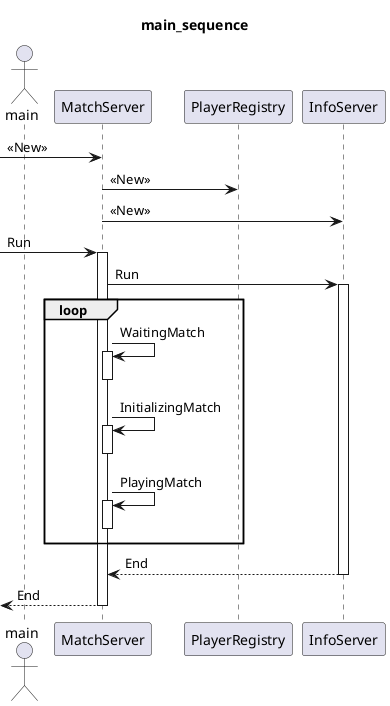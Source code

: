 @startuml

title main_sequence

actor main

[-> MatchServer : <<New>>
MatchServer -> PlayerRegistry : <<New>>
MatchServer -> InfoServer : <<New>>

[-> MatchServer : Run
activate MatchServer
MatchServer -> InfoServer : Run
activate InfoServer
loop
    MatchServer -> MatchServer : WaitingMatch
    activate MatchServer
    deactivate MatchServer
    MatchServer -> MatchServer : InitializingMatch
    activate MatchServer
    deactivate MatchServer
    MatchServer -> MatchServer : PlayingMatch
    activate MatchServer
    deactivate MatchServer
end
MatchServer <-- InfoServer : End
deactivate InfoServer
[<-- MatchServer : End
deactivate MatchServer

@enduml

